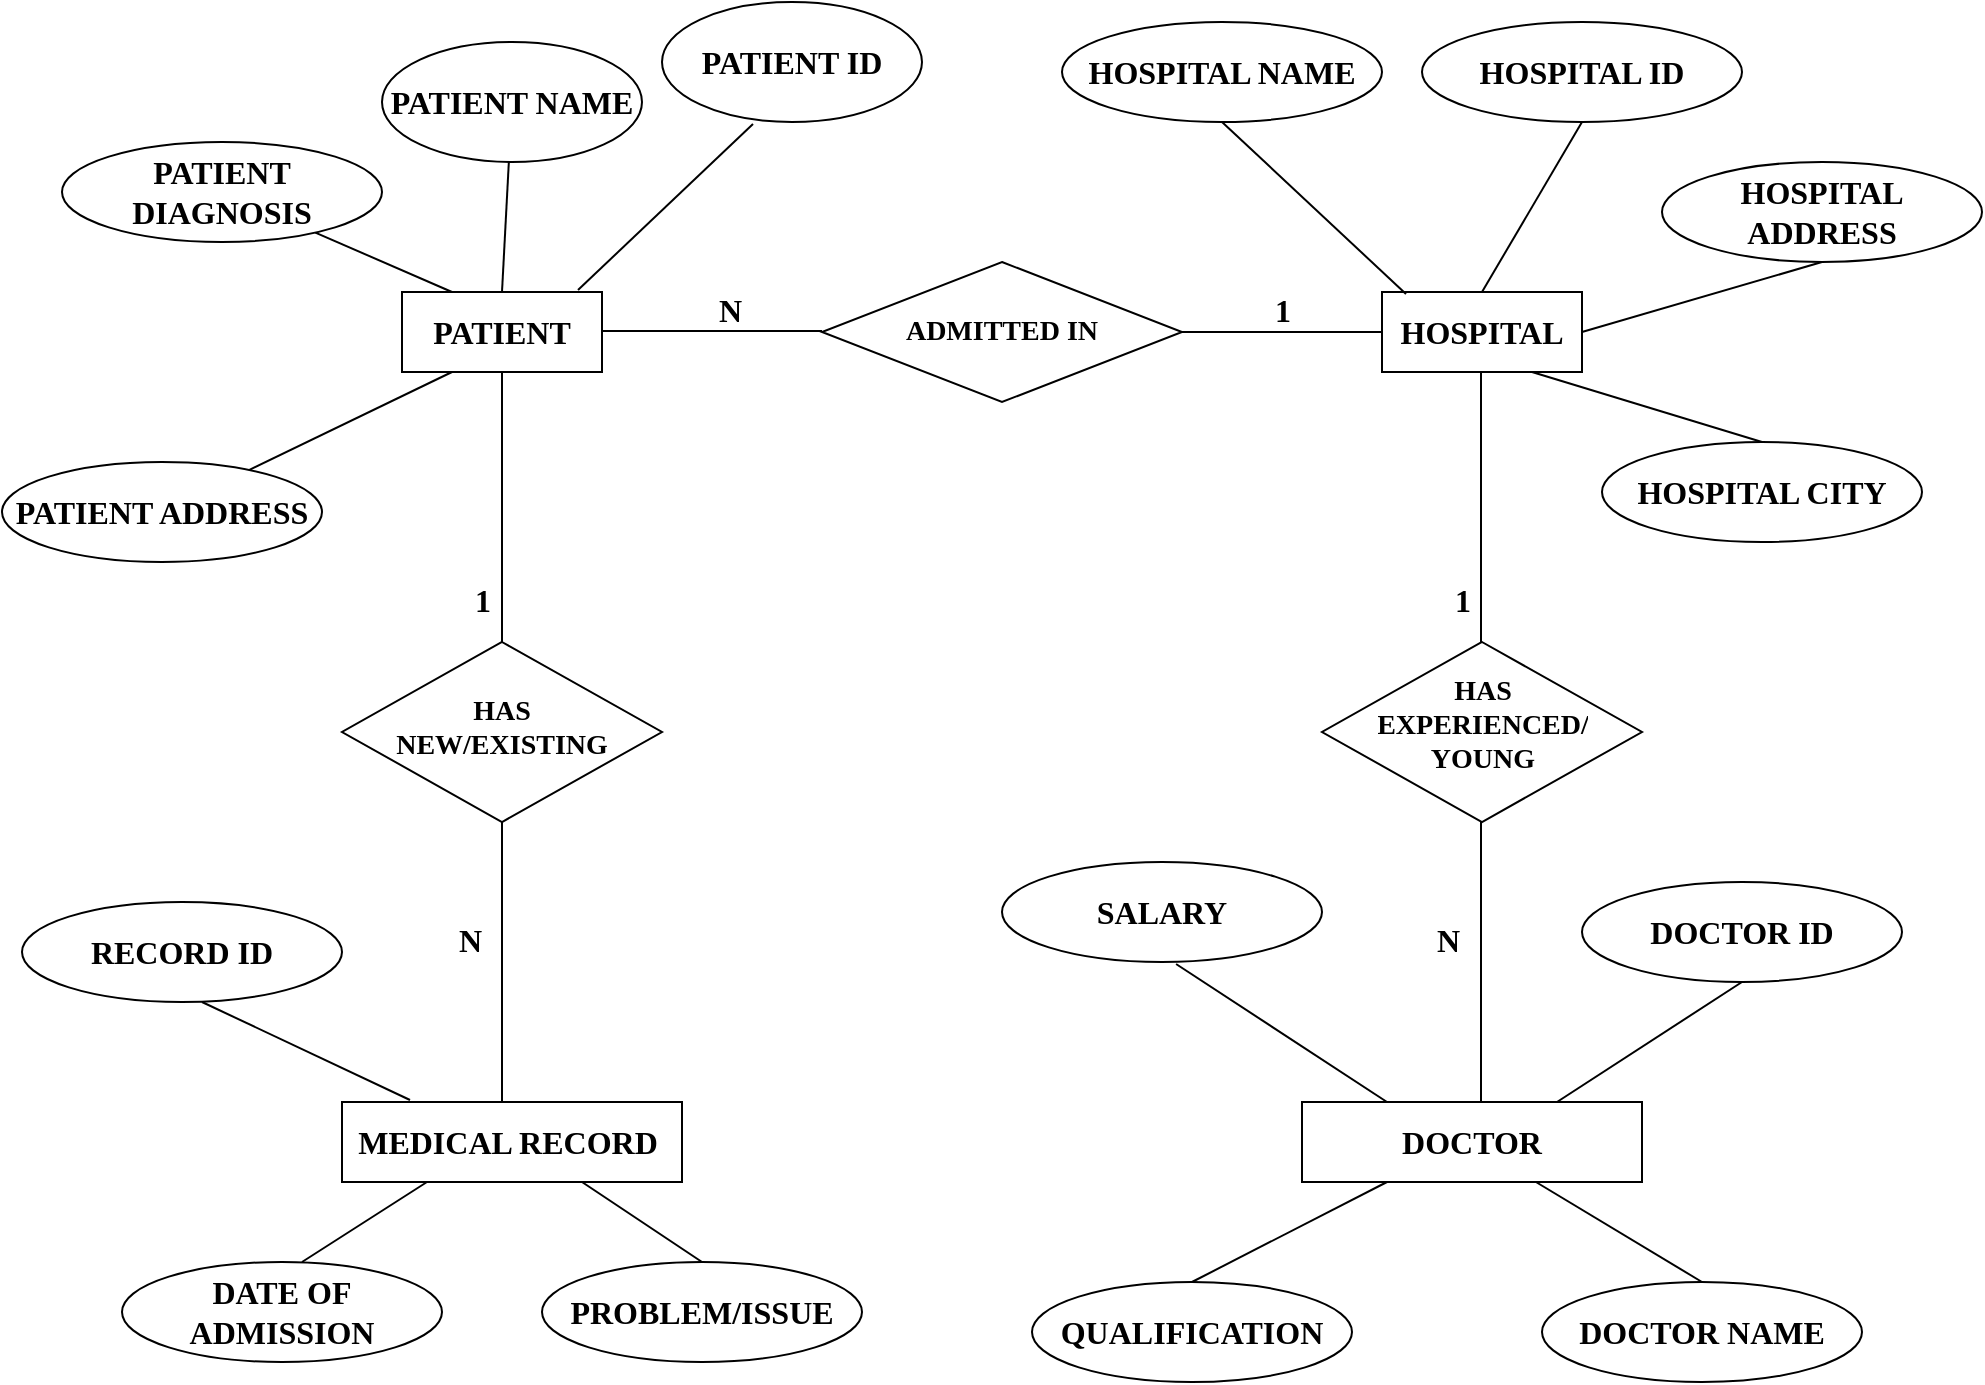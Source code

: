 <mxfile version="17.2.1" type="github">
  <diagram id="R2lEEEUBdFMjLlhIrx00" name="Page-1">
    <mxGraphModel dx="2272" dy="786" grid="1" gridSize="10" guides="1" tooltips="1" connect="1" arrows="1" fold="1" page="1" pageScale="1" pageWidth="850" pageHeight="1100" math="0" shadow="0" extFonts="Permanent Marker^https://fonts.googleapis.com/css?family=Permanent+Marker">
      <root>
        <mxCell id="0" />
        <mxCell id="1" parent="0" />
        <mxCell id="fPmA_7E6df5P6u3da4ex-2" value="&lt;font face=&quot;Times New Roman&quot; size=&quot;1&quot;&gt;&lt;b style=&quot;font-size: 14px&quot;&gt;ADMITTED IN&lt;/b&gt;&lt;/font&gt;" style="shape=rhombus;perimeter=rhombusPerimeter;whiteSpace=wrap;html=1;align=center;" vertex="1" parent="1">
          <mxGeometry x="320" y="140" width="180" height="70" as="geometry" />
        </mxCell>
        <mxCell id="fPmA_7E6df5P6u3da4ex-4" value="" style="endArrow=none;html=1;rounded=0;fontFamily=Times New Roman;fontSize=14;entryX=0;entryY=0.5;entryDx=0;entryDy=0;" edge="1" parent="1">
          <mxGeometry relative="1" as="geometry">
            <mxPoint x="210" y="174.5" as="sourcePoint" />
            <mxPoint x="320" y="174.5" as="targetPoint" />
          </mxGeometry>
        </mxCell>
        <mxCell id="fPmA_7E6df5P6u3da4ex-5" value="&lt;b style=&quot;font-size: 16px;&quot;&gt;&lt;font style=&quot;font-size: 16px;&quot;&gt;N&lt;/font&gt;&lt;/b&gt;" style="resizable=0;html=1;align=right;verticalAlign=bottom;fontFamily=Times New Roman;fontSize=16;" connectable="0" vertex="1" parent="fPmA_7E6df5P6u3da4ex-4">
          <mxGeometry x="1" relative="1" as="geometry">
            <mxPoint x="-40" y="1" as="offset" />
          </mxGeometry>
        </mxCell>
        <mxCell id="fPmA_7E6df5P6u3da4ex-6" value="&lt;b&gt;PATIENT&lt;/b&gt;" style="whiteSpace=wrap;html=1;align=center;fontFamily=Times New Roman;fontSize=16;" vertex="1" parent="1">
          <mxGeometry x="110" y="155" width="100" height="40" as="geometry" />
        </mxCell>
        <mxCell id="fPmA_7E6df5P6u3da4ex-14" value="" style="endArrow=none;html=1;rounded=0;fontFamily=Times New Roman;fontSize=16;exitX=0.5;exitY=0;exitDx=0;exitDy=0;" edge="1" parent="1" source="fPmA_7E6df5P6u3da4ex-6" target="fPmA_7E6df5P6u3da4ex-15">
          <mxGeometry relative="1" as="geometry">
            <mxPoint x="340" y="400" as="sourcePoint" />
            <mxPoint x="160" y="90" as="targetPoint" />
          </mxGeometry>
        </mxCell>
        <mxCell id="fPmA_7E6df5P6u3da4ex-15" value="&lt;b&gt;PATIENT NAME&lt;/b&gt;" style="ellipse;whiteSpace=wrap;html=1;align=center;fontFamily=Times New Roman;fontSize=16;" vertex="1" parent="1">
          <mxGeometry x="100" y="30" width="130" height="60" as="geometry" />
        </mxCell>
        <mxCell id="fPmA_7E6df5P6u3da4ex-16" value="" style="endArrow=none;html=1;rounded=0;fontFamily=Times New Roman;fontSize=16;exitX=0.88;exitY=-0.025;exitDx=0;exitDy=0;exitPerimeter=0;entryX=0.35;entryY=1.017;entryDx=0;entryDy=0;entryPerimeter=0;" edge="1" parent="1" source="fPmA_7E6df5P6u3da4ex-6" target="fPmA_7E6df5P6u3da4ex-17">
          <mxGeometry relative="1" as="geometry">
            <mxPoint x="340" y="390" as="sourcePoint" />
            <mxPoint x="250" y="100" as="targetPoint" />
          </mxGeometry>
        </mxCell>
        <mxCell id="fPmA_7E6df5P6u3da4ex-17" value="&lt;b&gt;PATIENT ID&lt;/b&gt;" style="ellipse;whiteSpace=wrap;html=1;align=center;fontFamily=Times New Roman;fontSize=16;" vertex="1" parent="1">
          <mxGeometry x="240" y="10" width="130" height="60" as="geometry" />
        </mxCell>
        <mxCell id="fPmA_7E6df5P6u3da4ex-18" value="" style="endArrow=none;html=1;rounded=0;fontFamily=Times New Roman;fontSize=16;exitX=0.25;exitY=0;exitDx=0;exitDy=0;" edge="1" parent="1" source="fPmA_7E6df5P6u3da4ex-6" target="fPmA_7E6df5P6u3da4ex-20">
          <mxGeometry relative="1" as="geometry">
            <mxPoint x="340" y="400" as="sourcePoint" />
            <mxPoint x="50" y="110" as="targetPoint" />
          </mxGeometry>
        </mxCell>
        <mxCell id="fPmA_7E6df5P6u3da4ex-20" value="&lt;b&gt;PATIENT DIAGNOSIS&lt;/b&gt;" style="ellipse;whiteSpace=wrap;html=1;align=center;fontFamily=Times New Roman;fontSize=16;" vertex="1" parent="1">
          <mxGeometry x="-60" y="80" width="160" height="50" as="geometry" />
        </mxCell>
        <mxCell id="fPmA_7E6df5P6u3da4ex-21" value="&lt;b&gt;PATIENT ADDRESS&lt;/b&gt;" style="ellipse;whiteSpace=wrap;html=1;align=center;fontFamily=Times New Roman;fontSize=16;" vertex="1" parent="1">
          <mxGeometry x="-90" y="240" width="160" height="50" as="geometry" />
        </mxCell>
        <mxCell id="fPmA_7E6df5P6u3da4ex-22" value="" style="endArrow=none;html=1;rounded=0;fontFamily=Times New Roman;fontSize=16;exitX=0.25;exitY=1;exitDx=0;exitDy=0;" edge="1" parent="1" source="fPmA_7E6df5P6u3da4ex-6" target="fPmA_7E6df5P6u3da4ex-21">
          <mxGeometry relative="1" as="geometry">
            <mxPoint x="145" y="165" as="sourcePoint" />
            <mxPoint x="76.691" y="135.3" as="targetPoint" />
          </mxGeometry>
        </mxCell>
        <mxCell id="fPmA_7E6df5P6u3da4ex-24" value="" style="shape=rhombus;perimeter=rhombusPerimeter;whiteSpace=wrap;html=1;align=center;fontFamily=Times New Roman;fontSize=16;" vertex="1" parent="1">
          <mxGeometry x="80" y="330" width="160" height="90" as="geometry" />
        </mxCell>
        <mxCell id="fPmA_7E6df5P6u3da4ex-25" value="HAS NEW/EXISTING" style="text;strokeColor=none;fillColor=none;spacingLeft=4;spacingRight=4;overflow=hidden;rotatable=0;points=[[0,0.5],[1,0.5]];portConstraint=eastwest;fontSize=14;fontFamily=Times New Roman;fontStyle=1;align=center;whiteSpace=wrap;" vertex="1" parent="1">
          <mxGeometry x="100" y="350" width="120" height="70" as="geometry" />
        </mxCell>
        <mxCell id="fPmA_7E6df5P6u3da4ex-27" value="&lt;b&gt;MEDICAL RECORD&amp;nbsp;&lt;/b&gt;" style="whiteSpace=wrap;html=1;align=center;fontFamily=Times New Roman;fontSize=16;" vertex="1" parent="1">
          <mxGeometry x="80" y="560" width="170" height="40" as="geometry" />
        </mxCell>
        <mxCell id="fPmA_7E6df5P6u3da4ex-28" value="" style="endArrow=none;html=1;rounded=0;fontFamily=Times New Roman;fontSize=14;exitX=0.2;exitY=-0.025;exitDx=0;exitDy=0;exitPerimeter=0;" edge="1" parent="1" source="fPmA_7E6df5P6u3da4ex-27">
          <mxGeometry relative="1" as="geometry">
            <mxPoint x="340" y="390" as="sourcePoint" />
            <mxPoint x="10" y="510" as="targetPoint" />
          </mxGeometry>
        </mxCell>
        <mxCell id="fPmA_7E6df5P6u3da4ex-29" value="&lt;b&gt;RECORD ID&lt;/b&gt;" style="ellipse;whiteSpace=wrap;html=1;align=center;fontFamily=Times New Roman;fontSize=16;" vertex="1" parent="1">
          <mxGeometry x="-80" y="460" width="160" height="50" as="geometry" />
        </mxCell>
        <mxCell id="fPmA_7E6df5P6u3da4ex-30" value="" style="endArrow=none;html=1;rounded=0;fontFamily=Times New Roman;fontSize=14;exitX=0.25;exitY=1;exitDx=0;exitDy=0;" edge="1" parent="1" source="fPmA_7E6df5P6u3da4ex-27">
          <mxGeometry relative="1" as="geometry">
            <mxPoint x="124" y="569" as="sourcePoint" />
            <mxPoint x="60" y="640" as="targetPoint" />
          </mxGeometry>
        </mxCell>
        <mxCell id="fPmA_7E6df5P6u3da4ex-31" value="&lt;b&gt;DATE OF ADMISSION&lt;/b&gt;" style="ellipse;whiteSpace=wrap;html=1;align=center;fontFamily=Times New Roman;fontSize=16;" vertex="1" parent="1">
          <mxGeometry x="-30" y="640" width="160" height="50" as="geometry" />
        </mxCell>
        <mxCell id="fPmA_7E6df5P6u3da4ex-32" value="" style="endArrow=none;html=1;rounded=0;fontFamily=Times New Roman;fontSize=14;entryX=0.5;entryY=0;entryDx=0;entryDy=0;" edge="1" parent="1" target="fPmA_7E6df5P6u3da4ex-33">
          <mxGeometry relative="1" as="geometry">
            <mxPoint x="200" y="600" as="sourcePoint" />
            <mxPoint x="220" y="640" as="targetPoint" />
          </mxGeometry>
        </mxCell>
        <mxCell id="fPmA_7E6df5P6u3da4ex-33" value="&lt;b&gt;PROBLEM/ISSUE&lt;/b&gt;" style="ellipse;whiteSpace=wrap;html=1;align=center;fontFamily=Times New Roman;fontSize=16;" vertex="1" parent="1">
          <mxGeometry x="180" y="640" width="160" height="50" as="geometry" />
        </mxCell>
        <mxCell id="fPmA_7E6df5P6u3da4ex-35" value="" style="endArrow=none;html=1;rounded=0;fontFamily=Times New Roman;fontSize=14;exitX=1;exitY=0.5;exitDx=0;exitDy=0;" edge="1" parent="1" source="fPmA_7E6df5P6u3da4ex-2">
          <mxGeometry relative="1" as="geometry">
            <mxPoint x="340" y="400" as="sourcePoint" />
            <mxPoint x="600" y="175" as="targetPoint" />
          </mxGeometry>
        </mxCell>
        <mxCell id="fPmA_7E6df5P6u3da4ex-36" value="1" style="resizable=0;html=1;align=center;verticalAlign=bottom;fontFamily=Times New Roman;fontSize=16;fontStyle=1" connectable="0" vertex="1" parent="fPmA_7E6df5P6u3da4ex-35">
          <mxGeometry x="1" relative="1" as="geometry">
            <mxPoint x="-50" as="offset" />
          </mxGeometry>
        </mxCell>
        <mxCell id="fPmA_7E6df5P6u3da4ex-37" value="&lt;b&gt;HOSPITAL&lt;/b&gt;" style="whiteSpace=wrap;html=1;align=center;fontFamily=Times New Roman;fontSize=16;" vertex="1" parent="1">
          <mxGeometry x="600" y="155" width="100" height="40" as="geometry" />
        </mxCell>
        <mxCell id="fPmA_7E6df5P6u3da4ex-38" value="" style="endArrow=none;html=1;rounded=0;fontFamily=Times New Roman;fontSize=14;exitX=0.5;exitY=1;exitDx=0;exitDy=0;entryX=0.5;entryY=0;entryDx=0;entryDy=0;" edge="1" parent="1" source="fPmA_7E6df5P6u3da4ex-6" target="fPmA_7E6df5P6u3da4ex-24">
          <mxGeometry relative="1" as="geometry">
            <mxPoint x="230" y="310" as="sourcePoint" />
            <mxPoint x="330" y="310" as="targetPoint" />
          </mxGeometry>
        </mxCell>
        <mxCell id="fPmA_7E6df5P6u3da4ex-39" value="1" style="resizable=0;html=1;align=center;verticalAlign=bottom;fontFamily=Times New Roman;fontSize=16;fontStyle=1" connectable="0" vertex="1" parent="fPmA_7E6df5P6u3da4ex-38">
          <mxGeometry x="1" relative="1" as="geometry">
            <mxPoint x="-10" y="-10" as="offset" />
          </mxGeometry>
        </mxCell>
        <mxCell id="fPmA_7E6df5P6u3da4ex-40" value="" style="endArrow=none;html=1;rounded=0;fontFamily=Times New Roman;fontSize=14;" edge="1" parent="1">
          <mxGeometry relative="1" as="geometry">
            <mxPoint x="160" y="420" as="sourcePoint" />
            <mxPoint x="160" y="560" as="targetPoint" />
          </mxGeometry>
        </mxCell>
        <mxCell id="fPmA_7E6df5P6u3da4ex-41" value="&lt;b style=&quot;font-size: 16px;&quot;&gt;&lt;font style=&quot;font-size: 16px;&quot;&gt;N&lt;/font&gt;&lt;/b&gt;" style="resizable=0;html=1;align=right;verticalAlign=bottom;fontFamily=Times New Roman;fontSize=16;" connectable="0" vertex="1" parent="fPmA_7E6df5P6u3da4ex-40">
          <mxGeometry x="1" relative="1" as="geometry">
            <mxPoint x="-10" y="-70" as="offset" />
          </mxGeometry>
        </mxCell>
        <mxCell id="fPmA_7E6df5P6u3da4ex-42" value="&lt;b&gt;HOSPITAL NAME&lt;/b&gt;" style="ellipse;whiteSpace=wrap;html=1;align=center;fontFamily=Times New Roman;fontSize=16;" vertex="1" parent="1">
          <mxGeometry x="440" y="20" width="160" height="50" as="geometry" />
        </mxCell>
        <mxCell id="fPmA_7E6df5P6u3da4ex-43" value="" style="endArrow=none;html=1;rounded=0;fontFamily=Times New Roman;fontSize=16;exitX=0.12;exitY=0.025;exitDx=0;exitDy=0;entryX=0.5;entryY=1;entryDx=0;entryDy=0;exitPerimeter=0;" edge="1" parent="1" source="fPmA_7E6df5P6u3da4ex-37" target="fPmA_7E6df5P6u3da4ex-42">
          <mxGeometry relative="1" as="geometry">
            <mxPoint x="145" y="165" as="sourcePoint" />
            <mxPoint x="76.691" y="135.3" as="targetPoint" />
          </mxGeometry>
        </mxCell>
        <mxCell id="fPmA_7E6df5P6u3da4ex-44" value="&lt;b&gt;HOSPITAL ID&lt;/b&gt;" style="ellipse;whiteSpace=wrap;html=1;align=center;fontFamily=Times New Roman;fontSize=16;" vertex="1" parent="1">
          <mxGeometry x="620" y="20" width="160" height="50" as="geometry" />
        </mxCell>
        <mxCell id="fPmA_7E6df5P6u3da4ex-45" value="" style="endArrow=none;html=1;rounded=0;fontFamily=Times New Roman;fontSize=16;exitX=0.5;exitY=0;exitDx=0;exitDy=0;entryX=0.5;entryY=1;entryDx=0;entryDy=0;" edge="1" parent="1" source="fPmA_7E6df5P6u3da4ex-37" target="fPmA_7E6df5P6u3da4ex-44">
          <mxGeometry relative="1" as="geometry">
            <mxPoint x="622" y="166" as="sourcePoint" />
            <mxPoint x="530" y="80" as="targetPoint" />
          </mxGeometry>
        </mxCell>
        <mxCell id="fPmA_7E6df5P6u3da4ex-46" value="&lt;b&gt;HOSPITAL ADDRESS&lt;/b&gt;" style="ellipse;whiteSpace=wrap;html=1;align=center;fontFamily=Times New Roman;fontSize=16;" vertex="1" parent="1">
          <mxGeometry x="740" y="90" width="160" height="50" as="geometry" />
        </mxCell>
        <mxCell id="fPmA_7E6df5P6u3da4ex-47" value="" style="endArrow=none;html=1;rounded=0;fontFamily=Times New Roman;fontSize=16;exitX=1;exitY=0.5;exitDx=0;exitDy=0;entryX=0.5;entryY=1;entryDx=0;entryDy=0;" edge="1" parent="1" source="fPmA_7E6df5P6u3da4ex-37" target="fPmA_7E6df5P6u3da4ex-46">
          <mxGeometry relative="1" as="geometry">
            <mxPoint x="660" y="165" as="sourcePoint" />
            <mxPoint x="710" y="80" as="targetPoint" />
          </mxGeometry>
        </mxCell>
        <mxCell id="fPmA_7E6df5P6u3da4ex-48" value="&lt;b&gt;HOSPITAL CITY&lt;/b&gt;" style="ellipse;whiteSpace=wrap;html=1;align=center;fontFamily=Times New Roman;fontSize=16;" vertex="1" parent="1">
          <mxGeometry x="710" y="230" width="160" height="50" as="geometry" />
        </mxCell>
        <mxCell id="fPmA_7E6df5P6u3da4ex-49" value="" style="endArrow=none;html=1;rounded=0;fontFamily=Times New Roman;fontSize=16;exitX=0.75;exitY=1;exitDx=0;exitDy=0;entryX=0.5;entryY=0;entryDx=0;entryDy=0;" edge="1" parent="1" source="fPmA_7E6df5P6u3da4ex-37" target="fPmA_7E6df5P6u3da4ex-48">
          <mxGeometry relative="1" as="geometry">
            <mxPoint x="710" y="185" as="sourcePoint" />
            <mxPoint x="830" y="150" as="targetPoint" />
          </mxGeometry>
        </mxCell>
        <mxCell id="fPmA_7E6df5P6u3da4ex-50" value="" style="endArrow=none;html=1;rounded=0;fontFamily=Times New Roman;fontSize=14;exitX=0.5;exitY=1;exitDx=0;exitDy=0;entryX=0.5;entryY=0;entryDx=0;entryDy=0;" edge="1" parent="1">
          <mxGeometry relative="1" as="geometry">
            <mxPoint x="649.5" y="195" as="sourcePoint" />
            <mxPoint x="649.5" y="330" as="targetPoint" />
          </mxGeometry>
        </mxCell>
        <mxCell id="fPmA_7E6df5P6u3da4ex-51" value="1" style="resizable=0;html=1;align=center;verticalAlign=bottom;fontFamily=Times New Roman;fontSize=16;fontStyle=1" connectable="0" vertex="1" parent="fPmA_7E6df5P6u3da4ex-50">
          <mxGeometry x="1" relative="1" as="geometry">
            <mxPoint x="-10" y="-10" as="offset" />
          </mxGeometry>
        </mxCell>
        <mxCell id="fPmA_7E6df5P6u3da4ex-52" value="" style="shape=rhombus;perimeter=rhombusPerimeter;whiteSpace=wrap;html=1;align=center;fontFamily=Times New Roman;fontSize=16;" vertex="1" parent="1">
          <mxGeometry x="570" y="330" width="160" height="90" as="geometry" />
        </mxCell>
        <mxCell id="fPmA_7E6df5P6u3da4ex-53" value="HAS &#xa;EXPERIENCED/&#xa;YOUNG" style="text;strokeColor=none;fillColor=none;spacingLeft=4;spacingRight=4;overflow=hidden;rotatable=0;points=[[0,0.5],[1,0.5]];portConstraint=eastwest;fontSize=14;fontFamily=Times New Roman;fontStyle=1;align=center;whiteSpace=wrap;" vertex="1" parent="1">
          <mxGeometry x="582.5" y="340" width="135" height="70" as="geometry" />
        </mxCell>
        <mxCell id="fPmA_7E6df5P6u3da4ex-54" value="" style="endArrow=none;html=1;rounded=0;fontFamily=Times New Roman;fontSize=14;" edge="1" parent="1">
          <mxGeometry relative="1" as="geometry">
            <mxPoint x="649.5" y="420" as="sourcePoint" />
            <mxPoint x="649.5" y="560" as="targetPoint" />
          </mxGeometry>
        </mxCell>
        <mxCell id="fPmA_7E6df5P6u3da4ex-55" value="&lt;b style=&quot;font-size: 16px;&quot;&gt;&lt;font style=&quot;font-size: 16px;&quot;&gt;N&lt;/font&gt;&lt;/b&gt;" style="resizable=0;html=1;align=right;verticalAlign=bottom;fontFamily=Times New Roman;fontSize=16;" connectable="0" vertex="1" parent="fPmA_7E6df5P6u3da4ex-54">
          <mxGeometry x="1" relative="1" as="geometry">
            <mxPoint x="-10" y="-70" as="offset" />
          </mxGeometry>
        </mxCell>
        <mxCell id="fPmA_7E6df5P6u3da4ex-56" value="&lt;b&gt;DOCTOR&lt;/b&gt;" style="whiteSpace=wrap;html=1;align=center;fontFamily=Times New Roman;fontSize=16;" vertex="1" parent="1">
          <mxGeometry x="560" y="560" width="170" height="40" as="geometry" />
        </mxCell>
        <mxCell id="fPmA_7E6df5P6u3da4ex-57" value="&lt;b&gt;SALARY&lt;/b&gt;" style="ellipse;whiteSpace=wrap;html=1;align=center;fontFamily=Times New Roman;fontSize=16;" vertex="1" parent="1">
          <mxGeometry x="410" y="440" width="160" height="50" as="geometry" />
        </mxCell>
        <mxCell id="fPmA_7E6df5P6u3da4ex-58" value="" style="endArrow=none;html=1;rounded=0;fontFamily=Times New Roman;fontSize=14;exitX=0.25;exitY=0;exitDx=0;exitDy=0;entryX=0.544;entryY=1.02;entryDx=0;entryDy=0;entryPerimeter=0;" edge="1" parent="1" source="fPmA_7E6df5P6u3da4ex-56" target="fPmA_7E6df5P6u3da4ex-57">
          <mxGeometry relative="1" as="geometry">
            <mxPoint x="124" y="569" as="sourcePoint" />
            <mxPoint x="20" y="520" as="targetPoint" />
          </mxGeometry>
        </mxCell>
        <mxCell id="fPmA_7E6df5P6u3da4ex-59" value="&lt;b&gt;QUALIFICATION&lt;/b&gt;" style="ellipse;whiteSpace=wrap;html=1;align=center;fontFamily=Times New Roman;fontSize=16;" vertex="1" parent="1">
          <mxGeometry x="425" y="650" width="160" height="50" as="geometry" />
        </mxCell>
        <mxCell id="fPmA_7E6df5P6u3da4ex-60" value="" style="endArrow=none;html=1;rounded=0;fontFamily=Times New Roman;fontSize=14;exitX=0.25;exitY=1;exitDx=0;exitDy=0;entryX=0.5;entryY=0;entryDx=0;entryDy=0;" edge="1" parent="1" source="fPmA_7E6df5P6u3da4ex-56" target="fPmA_7E6df5P6u3da4ex-59">
          <mxGeometry relative="1" as="geometry">
            <mxPoint x="612.5" y="570" as="sourcePoint" />
            <mxPoint x="507.04" y="501" as="targetPoint" />
          </mxGeometry>
        </mxCell>
        <mxCell id="fPmA_7E6df5P6u3da4ex-61" value="&lt;b&gt;DOCTOR NAME&lt;/b&gt;" style="ellipse;whiteSpace=wrap;html=1;align=center;fontFamily=Times New Roman;fontSize=16;" vertex="1" parent="1">
          <mxGeometry x="680" y="650" width="160" height="50" as="geometry" />
        </mxCell>
        <mxCell id="fPmA_7E6df5P6u3da4ex-62" value="" style="endArrow=none;html=1;rounded=0;fontFamily=Times New Roman;fontSize=14;exitX=0.688;exitY=1;exitDx=0;exitDy=0;entryX=0.5;entryY=0;entryDx=0;entryDy=0;exitPerimeter=0;" edge="1" parent="1" source="fPmA_7E6df5P6u3da4ex-56" target="fPmA_7E6df5P6u3da4ex-61">
          <mxGeometry relative="1" as="geometry">
            <mxPoint x="612.5" y="610" as="sourcePoint" />
            <mxPoint x="515" y="660" as="targetPoint" />
          </mxGeometry>
        </mxCell>
        <mxCell id="fPmA_7E6df5P6u3da4ex-63" value="&lt;b&gt;DOCTOR ID&lt;/b&gt;" style="ellipse;whiteSpace=wrap;html=1;align=center;fontFamily=Times New Roman;fontSize=16;" vertex="1" parent="1">
          <mxGeometry x="700" y="450" width="160" height="50" as="geometry" />
        </mxCell>
        <mxCell id="fPmA_7E6df5P6u3da4ex-64" value="" style="endArrow=none;html=1;rounded=0;fontFamily=Times New Roman;fontSize=14;entryX=0.5;entryY=1;entryDx=0;entryDy=0;exitX=0.75;exitY=0;exitDx=0;exitDy=0;" edge="1" parent="1" source="fPmA_7E6df5P6u3da4ex-56" target="fPmA_7E6df5P6u3da4ex-63">
          <mxGeometry relative="1" as="geometry">
            <mxPoint x="686.96" y="610" as="sourcePoint" />
            <mxPoint x="770" y="660" as="targetPoint" />
          </mxGeometry>
        </mxCell>
      </root>
    </mxGraphModel>
  </diagram>
</mxfile>
